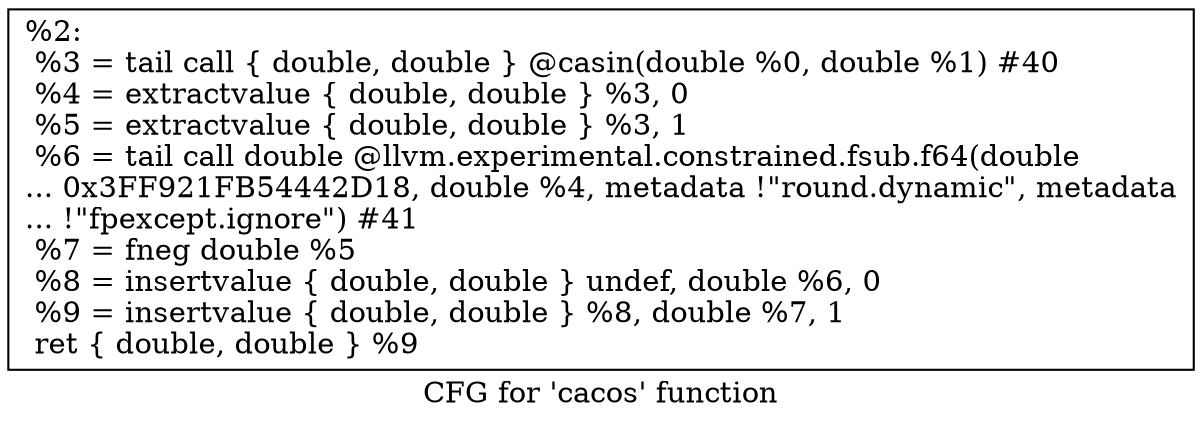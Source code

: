 digraph "CFG for 'cacos' function" {
	label="CFG for 'cacos' function";

	Node0x1cd9aa0 [shape=record,label="{%2:\l  %3 = tail call \{ double, double \} @casin(double %0, double %1) #40\l  %4 = extractvalue \{ double, double \} %3, 0\l  %5 = extractvalue \{ double, double \} %3, 1\l  %6 = tail call double @llvm.experimental.constrained.fsub.f64(double\l... 0x3FF921FB54442D18, double %4, metadata !\"round.dynamic\", metadata\l... !\"fpexcept.ignore\") #41\l  %7 = fneg double %5\l  %8 = insertvalue \{ double, double \} undef, double %6, 0\l  %9 = insertvalue \{ double, double \} %8, double %7, 1\l  ret \{ double, double \} %9\l}"];
}
